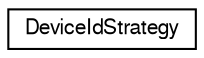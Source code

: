 digraph G
{
  edge [fontname="FreeSans",fontsize="10",labelfontname="FreeSans",labelfontsize="10"];
  node [fontname="FreeSans",fontsize="10",shape=record];
  rankdir=LR;
  Node1 [label="DeviceIdStrategy",height=0.2,width=0.4,color="black", fillcolor="white", style="filled",URL="$d7/d7c/classcom_1_1scoreloop_1_1client_1_1android_1_1core_1_1model_1_1_device_id_strategy.html"];
}
